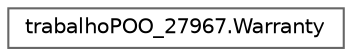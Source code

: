 digraph "Graphical Class Hierarchy"
{
 // LATEX_PDF_SIZE
  bgcolor="transparent";
  edge [fontname=Helvetica,fontsize=10,labelfontname=Helvetica,labelfontsize=10];
  node [fontname=Helvetica,fontsize=10,shape=box,height=0.2,width=0.4];
  rankdir="LR";
  Node0 [id="Node000000",label="trabalhoPOO_27967.Warranty",height=0.2,width=0.4,color="grey40", fillcolor="white", style="filled",URL="$classtrabalho_p_o_o__27967_1_1_warranty.html",tooltip="Purpose: This class contains the definition and methods to manage warranties. Created by: Jose Alves ..."];
}
